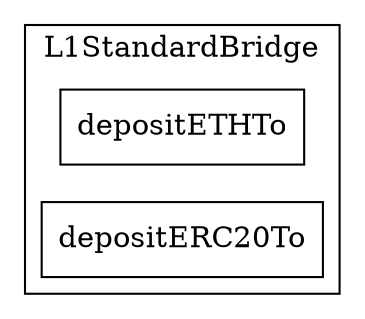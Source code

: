 strict digraph {
rankdir="LR"
node [shape=box]
subgraph cluster_28_L1StandardBridge {
label = "L1StandardBridge"
"28_depositETHTo" [label="depositETHTo"]
"28_depositERC20To" [label="depositERC20To"]
}subgraph cluster_solidity {
label = "[Solidity]"
}
}